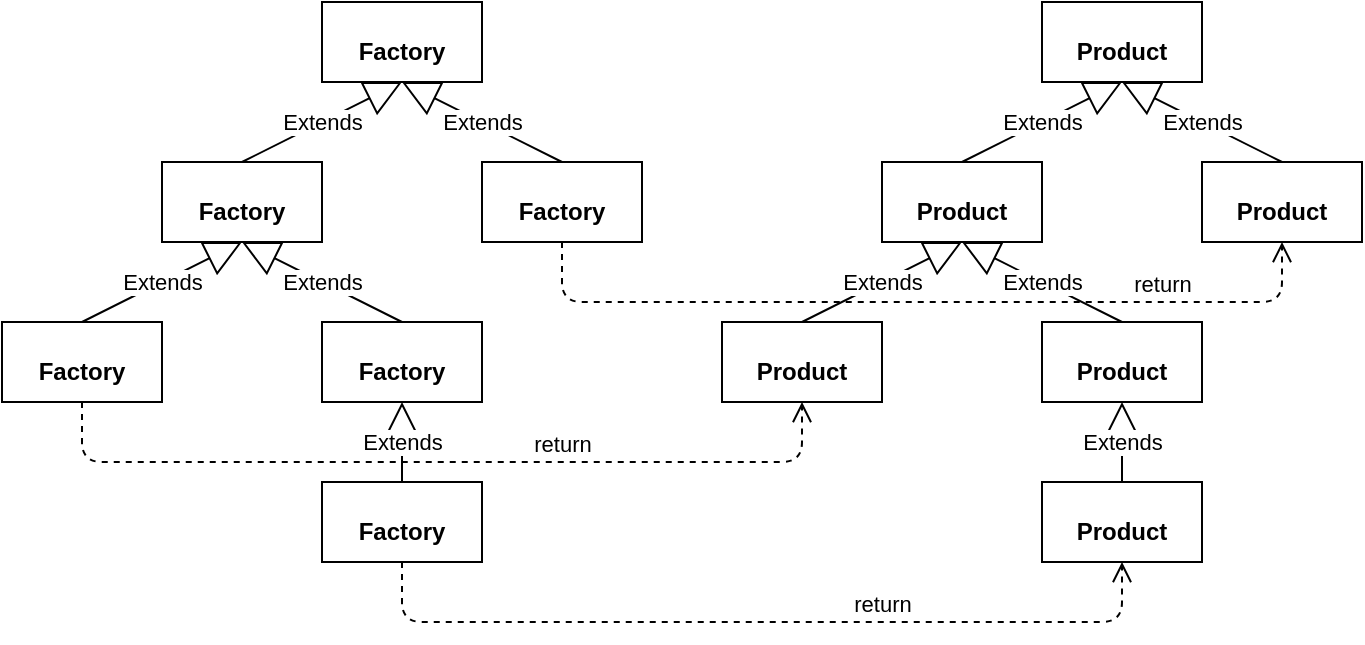 <mxfile version="14.5.1" type="device"><diagram id="5GPSGBqG2-PW15vWs0Bt" name="第 1 页"><mxGraphModel dx="1346" dy="740" grid="1" gridSize="10" guides="1" tooltips="1" connect="1" arrows="1" fold="1" page="1" pageScale="1" pageWidth="827" pageHeight="1169" math="0" shadow="0"><root><mxCell id="0"/><mxCell id="1" parent="0"/><mxCell id="JecLkFtHxgV0qMh9ckrO-1" value="&lt;p style=&quot;margin: 0px ; margin-top: 4px ; text-align: center&quot;&gt;&lt;br&gt;&lt;b&gt;Product&lt;/b&gt;&lt;/p&gt;" style="verticalAlign=top;align=left;overflow=fill;fontSize=12;fontFamily=Helvetica;html=1;" vertex="1" parent="1"><mxGeometry x="560" y="40" width="80" height="40" as="geometry"/></mxCell><mxCell id="JecLkFtHxgV0qMh9ckrO-2" value="&lt;p style=&quot;margin: 0px ; margin-top: 4px ; text-align: center&quot;&gt;&lt;br&gt;&lt;b&gt;Product&lt;/b&gt;&lt;/p&gt;" style="verticalAlign=top;align=left;overflow=fill;fontSize=12;fontFamily=Helvetica;html=1;" vertex="1" parent="1"><mxGeometry x="480" y="120" width="80" height="40" as="geometry"/></mxCell><mxCell id="JecLkFtHxgV0qMh9ckrO-3" value="&lt;p style=&quot;margin: 0px ; margin-top: 4px ; text-align: center&quot;&gt;&lt;br&gt;&lt;b&gt;Product&lt;/b&gt;&lt;/p&gt;" style="verticalAlign=top;align=left;overflow=fill;fontSize=12;fontFamily=Helvetica;html=1;" vertex="1" parent="1"><mxGeometry x="640" y="120" width="80" height="40" as="geometry"/></mxCell><mxCell id="JecLkFtHxgV0qMh9ckrO-4" value="Extends" style="endArrow=block;endSize=16;endFill=0;html=1;entryX=0.5;entryY=1;entryDx=0;entryDy=0;exitX=0.5;exitY=0;exitDx=0;exitDy=0;" edge="1" parent="1" source="JecLkFtHxgV0qMh9ckrO-2" target="JecLkFtHxgV0qMh9ckrO-1"><mxGeometry width="160" relative="1" as="geometry"><mxPoint x="540" y="260" as="sourcePoint"/><mxPoint x="700" y="260" as="targetPoint"/></mxGeometry></mxCell><mxCell id="JecLkFtHxgV0qMh9ckrO-5" value="Extends" style="endArrow=block;endSize=16;endFill=0;html=1;exitX=0.5;exitY=0;exitDx=0;exitDy=0;" edge="1" parent="1" source="JecLkFtHxgV0qMh9ckrO-3"><mxGeometry width="160" relative="1" as="geometry"><mxPoint x="530" y="130" as="sourcePoint"/><mxPoint x="600" y="80" as="targetPoint"/></mxGeometry></mxCell><mxCell id="JecLkFtHxgV0qMh9ckrO-6" value="&lt;p style=&quot;margin: 0px ; margin-top: 4px ; text-align: center&quot;&gt;&lt;br&gt;&lt;b&gt;Product&lt;/b&gt;&lt;/p&gt;" style="verticalAlign=top;align=left;overflow=fill;fontSize=12;fontFamily=Helvetica;html=1;" vertex="1" parent="1"><mxGeometry x="400" y="200" width="80" height="40" as="geometry"/></mxCell><mxCell id="JecLkFtHxgV0qMh9ckrO-7" value="&lt;p style=&quot;margin: 0px ; margin-top: 4px ; text-align: center&quot;&gt;&lt;br&gt;&lt;b&gt;Product&lt;/b&gt;&lt;/p&gt;" style="verticalAlign=top;align=left;overflow=fill;fontSize=12;fontFamily=Helvetica;html=1;" vertex="1" parent="1"><mxGeometry x="560" y="200" width="80" height="40" as="geometry"/></mxCell><mxCell id="JecLkFtHxgV0qMh9ckrO-8" value="&lt;p style=&quot;margin: 0px ; margin-top: 4px ; text-align: center&quot;&gt;&lt;br&gt;&lt;b&gt;Product&lt;/b&gt;&lt;/p&gt;" style="verticalAlign=top;align=left;overflow=fill;fontSize=12;fontFamily=Helvetica;html=1;" vertex="1" parent="1"><mxGeometry x="560" y="280" width="80" height="40" as="geometry"/></mxCell><mxCell id="JecLkFtHxgV0qMh9ckrO-9" value="Extends" style="endArrow=block;endSize=16;endFill=0;html=1;entryX=0.5;entryY=1;entryDx=0;entryDy=0;exitX=0.5;exitY=0;exitDx=0;exitDy=0;" edge="1" parent="1" source="JecLkFtHxgV0qMh9ckrO-7" target="JecLkFtHxgV0qMh9ckrO-2"><mxGeometry width="160" relative="1" as="geometry"><mxPoint x="530" y="130" as="sourcePoint"/><mxPoint x="610" y="90" as="targetPoint"/></mxGeometry></mxCell><mxCell id="JecLkFtHxgV0qMh9ckrO-10" value="Extends" style="endArrow=block;endSize=16;endFill=0;html=1;entryX=0.5;entryY=1;entryDx=0;entryDy=0;exitX=0.5;exitY=0;exitDx=0;exitDy=0;" edge="1" parent="1" source="JecLkFtHxgV0qMh9ckrO-6" target="JecLkFtHxgV0qMh9ckrO-2"><mxGeometry width="160" relative="1" as="geometry"><mxPoint x="540" y="140" as="sourcePoint"/><mxPoint x="620" y="100" as="targetPoint"/></mxGeometry></mxCell><mxCell id="JecLkFtHxgV0qMh9ckrO-11" value="Extends" style="endArrow=block;endSize=16;endFill=0;html=1;entryX=0.5;entryY=1;entryDx=0;entryDy=0;exitX=0.5;exitY=0;exitDx=0;exitDy=0;" edge="1" parent="1" source="JecLkFtHxgV0qMh9ckrO-8" target="JecLkFtHxgV0qMh9ckrO-7"><mxGeometry width="160" relative="1" as="geometry"><mxPoint x="550" y="150" as="sourcePoint"/><mxPoint x="630" y="110" as="targetPoint"/></mxGeometry></mxCell><mxCell id="JecLkFtHxgV0qMh9ckrO-12" value="&lt;p style=&quot;margin: 0px ; margin-top: 4px ; text-align: center&quot;&gt;&lt;br&gt;&lt;b&gt;Factory&lt;/b&gt;&lt;/p&gt;" style="verticalAlign=top;align=left;overflow=fill;fontSize=12;fontFamily=Helvetica;html=1;" vertex="1" parent="1"><mxGeometry x="200" y="40" width="80" height="40" as="geometry"/></mxCell><mxCell id="JecLkFtHxgV0qMh9ckrO-13" value="&lt;p style=&quot;margin: 0px ; margin-top: 4px ; text-align: center&quot;&gt;&lt;br&gt;&lt;b&gt;Factory&lt;/b&gt;&lt;br&gt;&lt;/p&gt;" style="verticalAlign=top;align=left;overflow=fill;fontSize=12;fontFamily=Helvetica;html=1;" vertex="1" parent="1"><mxGeometry x="120" y="120" width="80" height="40" as="geometry"/></mxCell><mxCell id="JecLkFtHxgV0qMh9ckrO-14" value="&lt;p style=&quot;margin: 0px ; margin-top: 4px ; text-align: center&quot;&gt;&lt;br&gt;&lt;b&gt;Factory&lt;/b&gt;&lt;br&gt;&lt;/p&gt;" style="verticalAlign=top;align=left;overflow=fill;fontSize=12;fontFamily=Helvetica;html=1;" vertex="1" parent="1"><mxGeometry x="280" y="120" width="80" height="40" as="geometry"/></mxCell><mxCell id="JecLkFtHxgV0qMh9ckrO-15" value="Extends" style="endArrow=block;endSize=16;endFill=0;html=1;entryX=0.5;entryY=1;entryDx=0;entryDy=0;exitX=0.5;exitY=0;exitDx=0;exitDy=0;" edge="1" parent="1" source="JecLkFtHxgV0qMh9ckrO-13" target="JecLkFtHxgV0qMh9ckrO-12"><mxGeometry width="160" relative="1" as="geometry"><mxPoint x="180" y="260" as="sourcePoint"/><mxPoint x="340" y="260" as="targetPoint"/></mxGeometry></mxCell><mxCell id="JecLkFtHxgV0qMh9ckrO-16" value="Extends" style="endArrow=block;endSize=16;endFill=0;html=1;exitX=0.5;exitY=0;exitDx=0;exitDy=0;" edge="1" parent="1" source="JecLkFtHxgV0qMh9ckrO-14"><mxGeometry width="160" relative="1" as="geometry"><mxPoint x="170" y="130" as="sourcePoint"/><mxPoint x="240" y="80" as="targetPoint"/></mxGeometry></mxCell><mxCell id="JecLkFtHxgV0qMh9ckrO-17" value="&lt;p style=&quot;margin: 0px ; margin-top: 4px ; text-align: center&quot;&gt;&lt;br&gt;&lt;b&gt;Factory&lt;/b&gt;&lt;br&gt;&lt;/p&gt;" style="verticalAlign=top;align=left;overflow=fill;fontSize=12;fontFamily=Helvetica;html=1;" vertex="1" parent="1"><mxGeometry x="40" y="200" width="80" height="40" as="geometry"/></mxCell><mxCell id="JecLkFtHxgV0qMh9ckrO-18" value="&lt;p style=&quot;margin: 0px ; margin-top: 4px ; text-align: center&quot;&gt;&lt;br&gt;&lt;b&gt;Factory&lt;/b&gt;&lt;br&gt;&lt;/p&gt;" style="verticalAlign=top;align=left;overflow=fill;fontSize=12;fontFamily=Helvetica;html=1;" vertex="1" parent="1"><mxGeometry x="200" y="200" width="80" height="40" as="geometry"/></mxCell><mxCell id="JecLkFtHxgV0qMh9ckrO-19" value="&lt;p style=&quot;margin: 0px ; margin-top: 4px ; text-align: center&quot;&gt;&lt;br&gt;&lt;b&gt;Factory&lt;/b&gt;&lt;br&gt;&lt;/p&gt;" style="verticalAlign=top;align=left;overflow=fill;fontSize=12;fontFamily=Helvetica;html=1;" vertex="1" parent="1"><mxGeometry x="200" y="280" width="80" height="40" as="geometry"/></mxCell><mxCell id="JecLkFtHxgV0qMh9ckrO-20" value="Extends" style="endArrow=block;endSize=16;endFill=0;html=1;entryX=0.5;entryY=1;entryDx=0;entryDy=0;exitX=0.5;exitY=0;exitDx=0;exitDy=0;" edge="1" parent="1" source="JecLkFtHxgV0qMh9ckrO-18" target="JecLkFtHxgV0qMh9ckrO-13"><mxGeometry width="160" relative="1" as="geometry"><mxPoint x="170" y="130" as="sourcePoint"/><mxPoint x="250" y="90" as="targetPoint"/></mxGeometry></mxCell><mxCell id="JecLkFtHxgV0qMh9ckrO-21" value="Extends" style="endArrow=block;endSize=16;endFill=0;html=1;entryX=0.5;entryY=1;entryDx=0;entryDy=0;exitX=0.5;exitY=0;exitDx=0;exitDy=0;" edge="1" parent="1" source="JecLkFtHxgV0qMh9ckrO-17" target="JecLkFtHxgV0qMh9ckrO-13"><mxGeometry width="160" relative="1" as="geometry"><mxPoint x="180" y="140" as="sourcePoint"/><mxPoint x="260" y="100" as="targetPoint"/></mxGeometry></mxCell><mxCell id="JecLkFtHxgV0qMh9ckrO-22" value="Extends" style="endArrow=block;endSize=16;endFill=0;html=1;entryX=0.5;entryY=1;entryDx=0;entryDy=0;exitX=0.5;exitY=0;exitDx=0;exitDy=0;" edge="1" parent="1" source="JecLkFtHxgV0qMh9ckrO-19" target="JecLkFtHxgV0qMh9ckrO-18"><mxGeometry width="160" relative="1" as="geometry"><mxPoint x="190" y="150" as="sourcePoint"/><mxPoint x="270" y="110" as="targetPoint"/></mxGeometry></mxCell><mxCell id="JecLkFtHxgV0qMh9ckrO-23" value="return" style="html=1;verticalAlign=bottom;endArrow=open;dashed=1;endSize=8;exitX=0.5;exitY=1;exitDx=0;exitDy=0;entryX=0.5;entryY=1;entryDx=0;entryDy=0;" edge="1" parent="1" source="JecLkFtHxgV0qMh9ckrO-14" target="JecLkFtHxgV0qMh9ckrO-3"><mxGeometry x="0.571" relative="1" as="geometry"><mxPoint x="320" y="170" as="sourcePoint"/><mxPoint x="730" y="200" as="targetPoint"/><Array as="points"><mxPoint x="320" y="190"/><mxPoint x="680" y="190"/></Array><mxPoint as="offset"/></mxGeometry></mxCell><mxCell id="JecLkFtHxgV0qMh9ckrO-24" value="return" style="html=1;verticalAlign=bottom;endArrow=open;dashed=1;endSize=8;exitX=0.5;exitY=1;exitDx=0;exitDy=0;entryX=0.5;entryY=1;entryDx=0;entryDy=0;" edge="1" parent="1" source="JecLkFtHxgV0qMh9ckrO-17" target="JecLkFtHxgV0qMh9ckrO-6"><mxGeometry x="0.286" relative="1" as="geometry"><mxPoint x="80" y="240" as="sourcePoint"/><mxPoint x="440" y="240" as="targetPoint"/><Array as="points"><mxPoint x="80" y="270"/><mxPoint x="440" y="270"/></Array><mxPoint as="offset"/></mxGeometry></mxCell><mxCell id="JecLkFtHxgV0qMh9ckrO-25" value="return" style="html=1;verticalAlign=bottom;endArrow=open;dashed=1;endSize=8;exitX=0.5;exitY=1;exitDx=0;exitDy=0;" edge="1" parent="1" source="JecLkFtHxgV0qMh9ckrO-19"><mxGeometry x="0.286" relative="1" as="geometry"><mxPoint x="240" y="320" as="sourcePoint"/><mxPoint x="600" y="320" as="targetPoint"/><Array as="points"><mxPoint x="240" y="350"/><mxPoint x="600" y="350"/></Array><mxPoint as="offset"/></mxGeometry></mxCell></root></mxGraphModel></diagram></mxfile>
